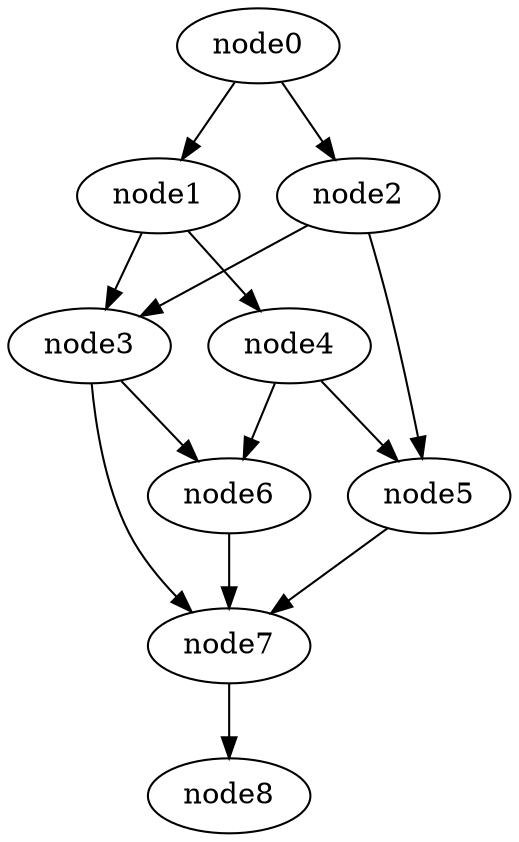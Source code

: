 digraph g{
	node8
	node7 -> node8
	node6 -> node7
	node5 -> node7
	node4 -> node6
	node4 -> node5
	node3 -> node7
	node3 -> node6
	node2 -> node5
	node2 -> node3
	node1 -> node4
	node1 -> node3
	node0 -> node2
	node0 -> node1
}
